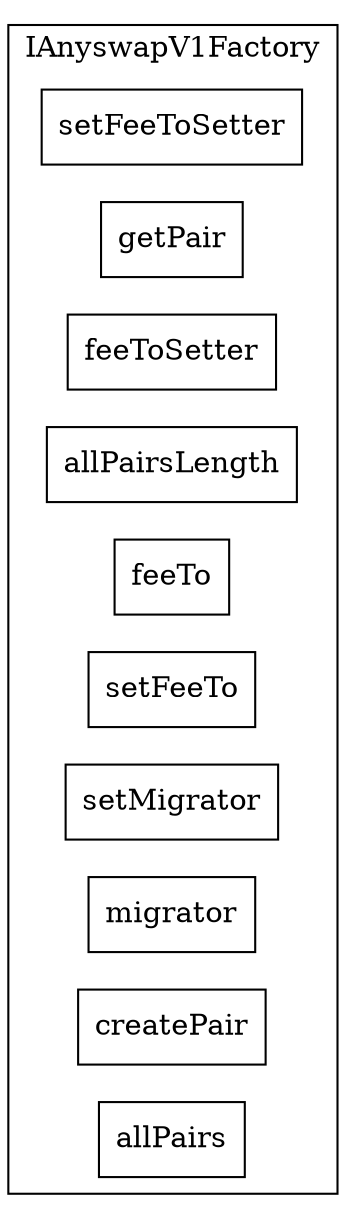 strict digraph {
rankdir="LR"
node [shape=box]
subgraph cluster_329_IAnyswapV1Factory {
label = "IAnyswapV1Factory"
"329_setFeeToSetter" [label="setFeeToSetter"]
"329_getPair" [label="getPair"]
"329_feeToSetter" [label="feeToSetter"]
"329_allPairsLength" [label="allPairsLength"]
"329_feeTo" [label="feeTo"]
"329_setFeeTo" [label="setFeeTo"]
"329_setMigrator" [label="setMigrator"]
"329_migrator" [label="migrator"]
"329_createPair" [label="createPair"]
"329_allPairs" [label="allPairs"]
}subgraph cluster_solidity {
label = "[Solidity]"
}
}